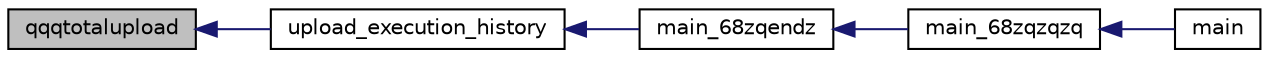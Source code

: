 digraph "qqqtotalupload"
{
  edge [fontname="Helvetica",fontsize="10",labelfontname="Helvetica",labelfontsize="10"];
  node [fontname="Helvetica",fontsize="10",shape=record];
  rankdir="LR";
  Node1157 [label="qqqtotalupload",height=0.2,width=0.4,color="black", fillcolor="grey75", style="filled", fontcolor="black"];
  Node1157 -> Node1158 [dir="back",color="midnightblue",fontsize="10",style="solid",fontname="Helvetica"];
  Node1158 [label="upload_execution_history",height=0.2,width=0.4,color="black", fillcolor="white", style="filled",URL="$inszt__main_8c.html#a83c5eab5324f9627c1a0d84e5c949813"];
  Node1158 -> Node1159 [dir="back",color="midnightblue",fontsize="10",style="solid",fontname="Helvetica"];
  Node1159 [label="main_68zqendz",height=0.2,width=0.4,color="black", fillcolor="white", style="filled",URL="$inszt__main_8c.html#aa3adbe0d58202d0747d37f8033c85249"];
  Node1159 -> Node1160 [dir="back",color="midnightblue",fontsize="10",style="solid",fontname="Helvetica"];
  Node1160 [label="main_68zqzqzq",height=0.2,width=0.4,color="black", fillcolor="white", style="filled",URL="$inszt__main_8c.html#a3d9384d3266380d929000a2f20278fea"];
  Node1160 -> Node1161 [dir="back",color="midnightblue",fontsize="10",style="solid",fontname="Helvetica"];
  Node1161 [label="main",height=0.2,width=0.4,color="black", fillcolor="white", style="filled",URL="$inszt__main_8c.html#a840291bc02cba5474a4cb46a9b9566fe"];
}
